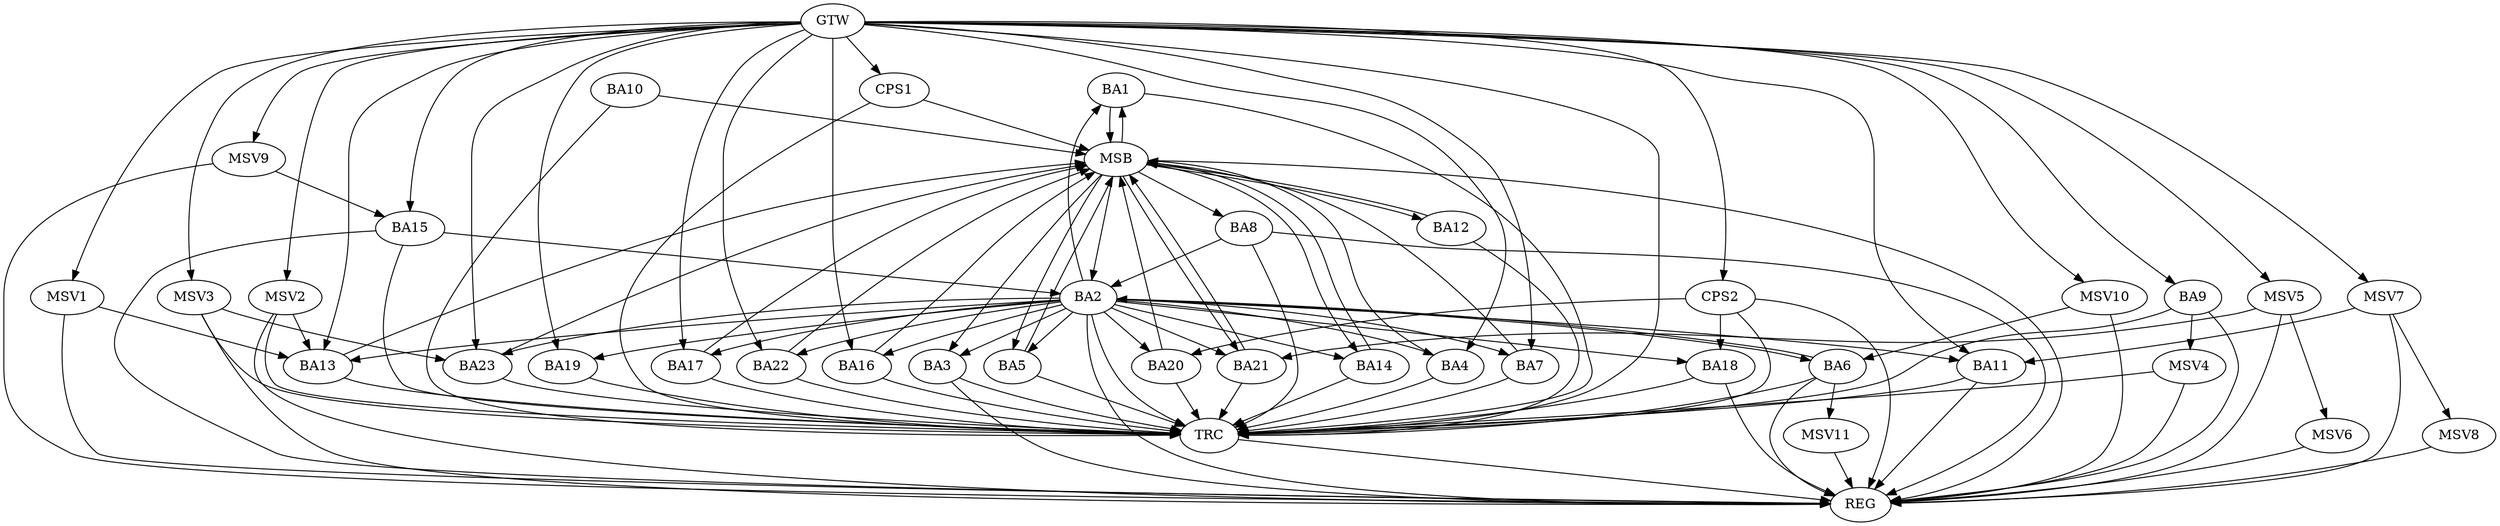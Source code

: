 strict digraph G {
  BA1 [ label="BA1" ];
  BA2 [ label="BA2" ];
  BA3 [ label="BA3" ];
  BA4 [ label="BA4" ];
  BA5 [ label="BA5" ];
  BA6 [ label="BA6" ];
  BA7 [ label="BA7" ];
  BA8 [ label="BA8" ];
  BA9 [ label="BA9" ];
  BA10 [ label="BA10" ];
  BA11 [ label="BA11" ];
  BA12 [ label="BA12" ];
  BA13 [ label="BA13" ];
  BA14 [ label="BA14" ];
  BA15 [ label="BA15" ];
  BA16 [ label="BA16" ];
  BA17 [ label="BA17" ];
  BA18 [ label="BA18" ];
  BA19 [ label="BA19" ];
  BA20 [ label="BA20" ];
  BA21 [ label="BA21" ];
  BA22 [ label="BA22" ];
  BA23 [ label="BA23" ];
  CPS1 [ label="CPS1" ];
  CPS2 [ label="CPS2" ];
  GTW [ label="GTW" ];
  REG [ label="REG" ];
  MSB [ label="MSB" ];
  TRC [ label="TRC" ];
  MSV1 [ label="MSV1" ];
  MSV2 [ label="MSV2" ];
  MSV3 [ label="MSV3" ];
  MSV4 [ label="MSV4" ];
  MSV5 [ label="MSV5" ];
  MSV6 [ label="MSV6" ];
  MSV7 [ label="MSV7" ];
  MSV8 [ label="MSV8" ];
  MSV9 [ label="MSV9" ];
  MSV10 [ label="MSV10" ];
  MSV11 [ label="MSV11" ];
  BA2 -> BA1;
  BA6 -> BA2;
  BA8 -> BA2;
  BA15 -> BA2;
  CPS2 -> BA18;
  CPS2 -> BA20;
  GTW -> BA4;
  GTW -> BA7;
  GTW -> BA9;
  GTW -> BA11;
  GTW -> BA13;
  GTW -> BA15;
  GTW -> BA16;
  GTW -> BA17;
  GTW -> BA19;
  GTW -> BA22;
  GTW -> BA23;
  GTW -> CPS1;
  GTW -> CPS2;
  BA2 -> REG;
  BA3 -> REG;
  BA6 -> REG;
  BA8 -> REG;
  BA9 -> REG;
  BA11 -> REG;
  BA15 -> REG;
  BA18 -> REG;
  CPS2 -> REG;
  BA1 -> MSB;
  MSB -> BA2;
  MSB -> REG;
  BA4 -> MSB;
  MSB -> BA1;
  BA5 -> MSB;
  BA7 -> MSB;
  MSB -> BA3;
  BA10 -> MSB;
  MSB -> BA5;
  BA12 -> MSB;
  MSB -> BA8;
  BA13 -> MSB;
  BA14 -> MSB;
  BA16 -> MSB;
  BA17 -> MSB;
  BA20 -> MSB;
  BA21 -> MSB;
  BA22 -> MSB;
  MSB -> BA12;
  BA23 -> MSB;
  CPS1 -> MSB;
  MSB -> BA21;
  MSB -> BA14;
  BA1 -> TRC;
  BA2 -> TRC;
  BA3 -> TRC;
  BA4 -> TRC;
  BA5 -> TRC;
  BA6 -> TRC;
  BA7 -> TRC;
  BA8 -> TRC;
  BA9 -> TRC;
  BA10 -> TRC;
  BA11 -> TRC;
  BA12 -> TRC;
  BA13 -> TRC;
  BA14 -> TRC;
  BA15 -> TRC;
  BA16 -> TRC;
  BA17 -> TRC;
  BA18 -> TRC;
  BA19 -> TRC;
  BA20 -> TRC;
  BA21 -> TRC;
  BA22 -> TRC;
  BA23 -> TRC;
  CPS1 -> TRC;
  CPS2 -> TRC;
  GTW -> TRC;
  TRC -> REG;
  BA2 -> BA16;
  BA2 -> BA14;
  BA2 -> BA13;
  BA2 -> BA21;
  BA2 -> BA22;
  BA2 -> BA6;
  BA2 -> BA4;
  BA2 -> BA11;
  BA2 -> BA19;
  BA2 -> BA5;
  BA2 -> BA18;
  BA2 -> BA7;
  BA2 -> BA23;
  BA2 -> BA17;
  BA2 -> BA3;
  BA2 -> BA20;
  MSV1 -> BA13;
  GTW -> MSV1;
  MSV1 -> REG;
  MSV2 -> BA13;
  GTW -> MSV2;
  MSV2 -> REG;
  MSV2 -> TRC;
  MSV3 -> BA23;
  GTW -> MSV3;
  MSV3 -> REG;
  MSV3 -> TRC;
  BA9 -> MSV4;
  MSV4 -> REG;
  MSV4 -> TRC;
  MSV5 -> BA21;
  GTW -> MSV5;
  MSV5 -> REG;
  MSV5 -> MSV6;
  MSV6 -> REG;
  MSV7 -> BA11;
  GTW -> MSV7;
  MSV7 -> REG;
  MSV7 -> MSV8;
  MSV8 -> REG;
  MSV9 -> BA15;
  GTW -> MSV9;
  MSV9 -> REG;
  MSV10 -> BA6;
  GTW -> MSV10;
  MSV10 -> REG;
  BA6 -> MSV11;
  MSV11 -> REG;
}
